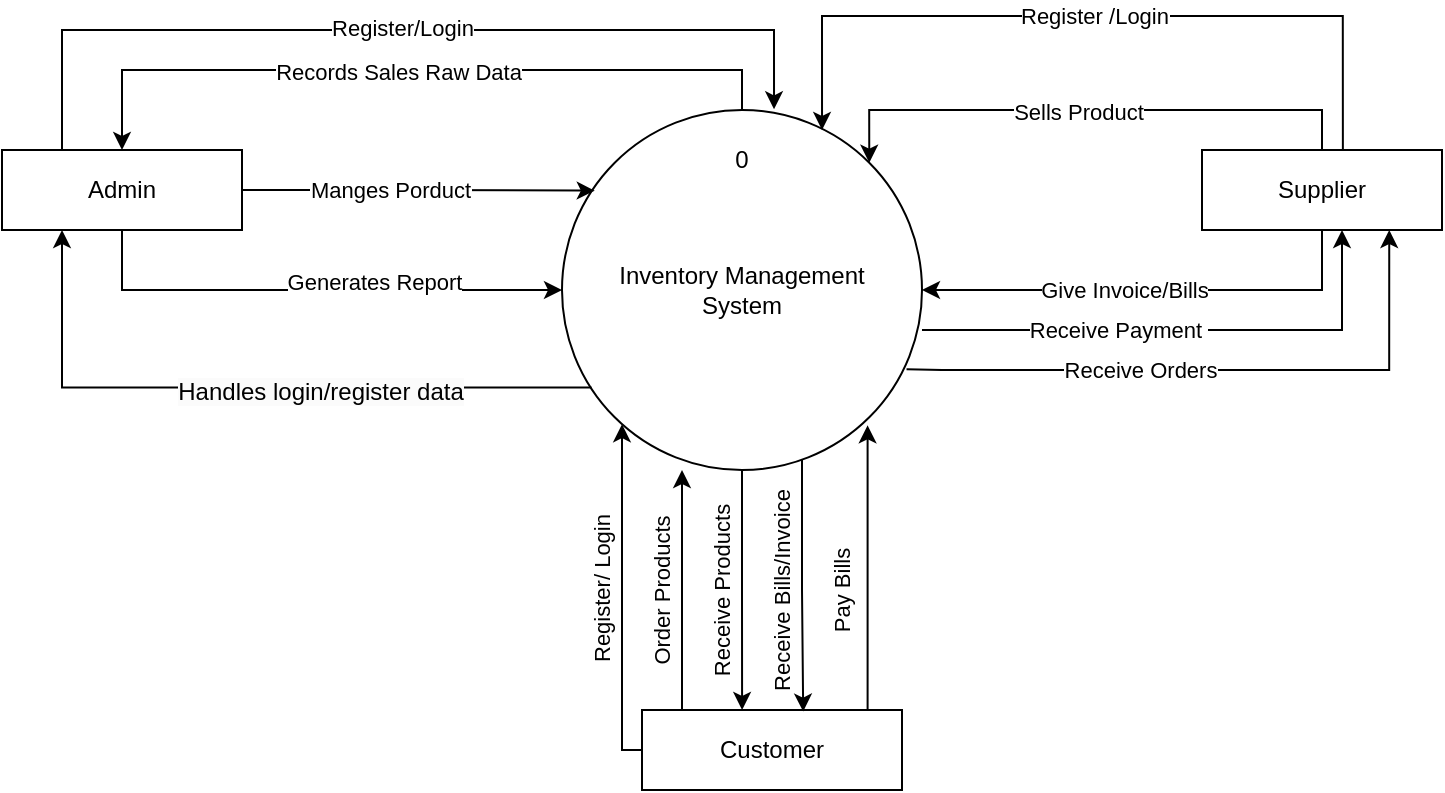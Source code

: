 <mxfile version="25.0.3">
  <diagram name="Page-1" id="eaLU09fEmnGZC2lqrcik">
    <mxGraphModel dx="300" dy="197" grid="1" gridSize="10" guides="1" tooltips="1" connect="1" arrows="1" fold="1" page="1" pageScale="1" pageWidth="827" pageHeight="1169" math="0" shadow="0">
      <root>
        <mxCell id="0" />
        <mxCell id="1" parent="0" />
        <mxCell id="ojg5QFa27PZ13IpogfCh-1" value="Inventory Management&lt;div&gt;System&lt;/div&gt;" style="ellipse;whiteSpace=wrap;html=1;aspect=fixed;" vertex="1" parent="1">
          <mxGeometry x="320" y="180" width="180" height="180" as="geometry" />
        </mxCell>
        <mxCell id="ojg5QFa27PZ13IpogfCh-7" style="edgeStyle=orthogonalEdgeStyle;rounded=0;orthogonalLoop=1;jettySize=auto;html=1;entryX=0.5;entryY=0;entryDx=0;entryDy=0;startArrow=classic;startFill=1;endArrow=none;endFill=0;" edge="1" parent="1" source="ojg5QFa27PZ13IpogfCh-2" target="ojg5QFa27PZ13IpogfCh-1">
          <mxGeometry relative="1" as="geometry">
            <Array as="points">
              <mxPoint x="100" y="160" />
              <mxPoint x="410" y="160" />
            </Array>
          </mxGeometry>
        </mxCell>
        <mxCell id="ojg5QFa27PZ13IpogfCh-9" value="Records Sales Raw Data" style="edgeLabel;html=1;align=center;verticalAlign=middle;resizable=0;points=[];" vertex="1" connectable="0" parent="ojg5QFa27PZ13IpogfCh-7">
          <mxGeometry x="-0.041" y="-1" relative="1" as="geometry">
            <mxPoint as="offset" />
          </mxGeometry>
        </mxCell>
        <mxCell id="ojg5QFa27PZ13IpogfCh-14" style="edgeStyle=orthogonalEdgeStyle;rounded=0;orthogonalLoop=1;jettySize=auto;html=1;" edge="1" parent="1" source="ojg5QFa27PZ13IpogfCh-2" target="ojg5QFa27PZ13IpogfCh-1">
          <mxGeometry relative="1" as="geometry">
            <Array as="points">
              <mxPoint x="100" y="270" />
            </Array>
          </mxGeometry>
        </mxCell>
        <mxCell id="ojg5QFa27PZ13IpogfCh-15" value="Generates Report" style="edgeLabel;html=1;align=center;verticalAlign=middle;resizable=0;points=[];" vertex="1" connectable="0" parent="ojg5QFa27PZ13IpogfCh-14">
          <mxGeometry x="0.243" y="4" relative="1" as="geometry">
            <mxPoint as="offset" />
          </mxGeometry>
        </mxCell>
        <mxCell id="ojg5QFa27PZ13IpogfCh-2" value="Admin" style="rounded=0;whiteSpace=wrap;html=1;" vertex="1" parent="1">
          <mxGeometry x="40" y="200" width="120" height="40" as="geometry" />
        </mxCell>
        <mxCell id="ojg5QFa27PZ13IpogfCh-35" style="edgeStyle=orthogonalEdgeStyle;rounded=0;orthogonalLoop=1;jettySize=auto;html=1;" edge="1" parent="1" source="ojg5QFa27PZ13IpogfCh-3" target="ojg5QFa27PZ13IpogfCh-1">
          <mxGeometry relative="1" as="geometry">
            <Array as="points">
              <mxPoint x="350" y="500" />
            </Array>
          </mxGeometry>
        </mxCell>
        <mxCell id="ojg5QFa27PZ13IpogfCh-36" value="Register/ Login" style="edgeLabel;html=1;align=center;verticalAlign=middle;resizable=0;points=[];rotation=-90;" vertex="1" connectable="0" parent="ojg5QFa27PZ13IpogfCh-35">
          <mxGeometry x="0.106" relative="1" as="geometry">
            <mxPoint x="-10" y="5" as="offset" />
          </mxGeometry>
        </mxCell>
        <mxCell id="ojg5QFa27PZ13IpogfCh-39" value="Order Products" style="edgeLabel;html=1;align=center;verticalAlign=middle;resizable=0;points=[];rotation=-90;" vertex="1" connectable="0" parent="ojg5QFa27PZ13IpogfCh-35">
          <mxGeometry x="0.106" relative="1" as="geometry">
            <mxPoint x="20" y="6" as="offset" />
          </mxGeometry>
        </mxCell>
        <mxCell id="ojg5QFa27PZ13IpogfCh-41" value="Receive Products" style="edgeLabel;html=1;align=center;verticalAlign=middle;resizable=0;points=[];rotation=-90;" vertex="1" connectable="0" parent="ojg5QFa27PZ13IpogfCh-35">
          <mxGeometry x="0.106" relative="1" as="geometry">
            <mxPoint x="50" y="6" as="offset" />
          </mxGeometry>
        </mxCell>
        <mxCell id="ojg5QFa27PZ13IpogfCh-44" value="Receive Bills/Invoice" style="edgeLabel;html=1;align=center;verticalAlign=middle;resizable=0;points=[];rotation=-90;" vertex="1" connectable="0" parent="ojg5QFa27PZ13IpogfCh-35">
          <mxGeometry x="0.106" relative="1" as="geometry">
            <mxPoint x="80" y="6" as="offset" />
          </mxGeometry>
        </mxCell>
        <mxCell id="ojg5QFa27PZ13IpogfCh-48" value="Pay Bills" style="edgeLabel;html=1;align=center;verticalAlign=middle;resizable=0;points=[];rotation=-90;" vertex="1" connectable="0" parent="ojg5QFa27PZ13IpogfCh-35">
          <mxGeometry x="0.106" relative="1" as="geometry">
            <mxPoint x="110" y="6" as="offset" />
          </mxGeometry>
        </mxCell>
        <mxCell id="ojg5QFa27PZ13IpogfCh-38" style="edgeStyle=orthogonalEdgeStyle;rounded=0;orthogonalLoop=1;jettySize=auto;html=1;" edge="1" parent="1">
          <mxGeometry relative="1" as="geometry">
            <mxPoint x="380" y="360" as="targetPoint" />
            <mxPoint x="380" y="480" as="sourcePoint" />
            <Array as="points">
              <mxPoint x="380.29" y="420" />
              <mxPoint x="380.29" y="420" />
            </Array>
          </mxGeometry>
        </mxCell>
        <mxCell id="ojg5QFa27PZ13IpogfCh-3" value="Customer" style="rounded=0;whiteSpace=wrap;html=1;" vertex="1" parent="1">
          <mxGeometry x="360" y="480" width="130" height="40" as="geometry" />
        </mxCell>
        <mxCell id="ojg5QFa27PZ13IpogfCh-19" style="edgeStyle=orthogonalEdgeStyle;rounded=0;orthogonalLoop=1;jettySize=auto;html=1;entryX=1;entryY=0;entryDx=0;entryDy=0;" edge="1" parent="1" source="ojg5QFa27PZ13IpogfCh-4" target="ojg5QFa27PZ13IpogfCh-1">
          <mxGeometry relative="1" as="geometry">
            <Array as="points">
              <mxPoint x="700" y="180" />
              <mxPoint x="474" y="180" />
            </Array>
          </mxGeometry>
        </mxCell>
        <mxCell id="ojg5QFa27PZ13IpogfCh-20" value="Sells Product" style="edgeLabel;html=1;align=center;verticalAlign=middle;resizable=0;points=[];" vertex="1" connectable="0" parent="ojg5QFa27PZ13IpogfCh-19">
          <mxGeometry x="0.046" y="1" relative="1" as="geometry">
            <mxPoint as="offset" />
          </mxGeometry>
        </mxCell>
        <mxCell id="ojg5QFa27PZ13IpogfCh-25" style="edgeStyle=orthogonalEdgeStyle;rounded=0;orthogonalLoop=1;jettySize=auto;html=1;" edge="1" parent="1" source="ojg5QFa27PZ13IpogfCh-4" target="ojg5QFa27PZ13IpogfCh-1">
          <mxGeometry relative="1" as="geometry">
            <Array as="points">
              <mxPoint x="700" y="270" />
            </Array>
          </mxGeometry>
        </mxCell>
        <mxCell id="ojg5QFa27PZ13IpogfCh-26" value="Give Invoice/Bills" style="edgeLabel;html=1;align=center;verticalAlign=middle;resizable=0;points=[];" vertex="1" connectable="0" parent="ojg5QFa27PZ13IpogfCh-25">
          <mxGeometry x="0.12" relative="1" as="geometry">
            <mxPoint as="offset" />
          </mxGeometry>
        </mxCell>
        <mxCell id="ojg5QFa27PZ13IpogfCh-4" value="Supplier" style="rounded=0;whiteSpace=wrap;html=1;" vertex="1" parent="1">
          <mxGeometry x="640" y="200" width="120" height="40" as="geometry" />
        </mxCell>
        <mxCell id="ojg5QFa27PZ13IpogfCh-6" value="0" style="text;html=1;align=center;verticalAlign=middle;whiteSpace=wrap;rounded=0;" vertex="1" parent="1">
          <mxGeometry x="380" y="190" width="60" height="30" as="geometry" />
        </mxCell>
        <mxCell id="ojg5QFa27PZ13IpogfCh-10" style="edgeStyle=orthogonalEdgeStyle;rounded=0;orthogonalLoop=1;jettySize=auto;html=1;exitX=0.25;exitY=0;exitDx=0;exitDy=0;entryX=0.589;entryY=-0.002;entryDx=0;entryDy=0;entryPerimeter=0;" edge="1" parent="1" source="ojg5QFa27PZ13IpogfCh-2" target="ojg5QFa27PZ13IpogfCh-1">
          <mxGeometry relative="1" as="geometry">
            <Array as="points">
              <mxPoint x="70" y="140" />
              <mxPoint x="426" y="140" />
            </Array>
          </mxGeometry>
        </mxCell>
        <mxCell id="ojg5QFa27PZ13IpogfCh-11" value="Register/Login" style="edgeLabel;html=1;align=center;verticalAlign=middle;resizable=0;points=[];" vertex="1" connectable="0" parent="ojg5QFa27PZ13IpogfCh-10">
          <mxGeometry x="0.007" y="1" relative="1" as="geometry">
            <mxPoint as="offset" />
          </mxGeometry>
        </mxCell>
        <mxCell id="ojg5QFa27PZ13IpogfCh-12" style="edgeStyle=orthogonalEdgeStyle;rounded=0;orthogonalLoop=1;jettySize=auto;html=1;entryX=0.091;entryY=0.224;entryDx=0;entryDy=0;entryPerimeter=0;" edge="1" parent="1" source="ojg5QFa27PZ13IpogfCh-2" target="ojg5QFa27PZ13IpogfCh-1">
          <mxGeometry relative="1" as="geometry" />
        </mxCell>
        <mxCell id="ojg5QFa27PZ13IpogfCh-13" value="Manges Porduct" style="edgeLabel;html=1;align=center;verticalAlign=middle;resizable=0;points=[];" vertex="1" connectable="0" parent="ojg5QFa27PZ13IpogfCh-12">
          <mxGeometry x="-0.094" y="-1" relative="1" as="geometry">
            <mxPoint x="-5" as="offset" />
          </mxGeometry>
        </mxCell>
        <mxCell id="ojg5QFa27PZ13IpogfCh-16" style="edgeStyle=orthogonalEdgeStyle;rounded=0;orthogonalLoop=1;jettySize=auto;html=1;exitX=0.25;exitY=1;exitDx=0;exitDy=0;entryX=0.082;entryY=0.771;entryDx=0;entryDy=0;entryPerimeter=0;startArrow=classic;startFill=1;endArrow=none;endFill=0;" edge="1" parent="1" source="ojg5QFa27PZ13IpogfCh-2" target="ojg5QFa27PZ13IpogfCh-1">
          <mxGeometry relative="1" as="geometry" />
        </mxCell>
        <mxCell id="ojg5QFa27PZ13IpogfCh-18" value="&lt;span style=&quot;font-size: 12px; background-color: rgb(251, 251, 251);&quot;&gt;Handles login/register data&lt;/span&gt;" style="edgeLabel;html=1;align=center;verticalAlign=middle;resizable=0;points=[];" vertex="1" connectable="0" parent="ojg5QFa27PZ13IpogfCh-16">
          <mxGeometry x="0.212" y="-2" relative="1" as="geometry">
            <mxPoint as="offset" />
          </mxGeometry>
        </mxCell>
        <mxCell id="ojg5QFa27PZ13IpogfCh-27" style="edgeStyle=orthogonalEdgeStyle;rounded=0;orthogonalLoop=1;jettySize=auto;html=1;entryX=0.914;entryY=0.208;entryDx=0;entryDy=0;entryPerimeter=0;exitX=0.587;exitY=0;exitDx=0;exitDy=0;exitPerimeter=0;startArrow=none;startFill=0;" edge="1" parent="1" source="ojg5QFa27PZ13IpogfCh-4">
          <mxGeometry relative="1" as="geometry">
            <mxPoint x="711" y="190" as="sourcePoint" />
            <mxPoint x="450.02" y="190.0" as="targetPoint" />
            <Array as="points">
              <mxPoint x="710" y="133" />
              <mxPoint x="450" y="133" />
            </Array>
          </mxGeometry>
        </mxCell>
        <mxCell id="ojg5QFa27PZ13IpogfCh-29" value="Register /Login" style="edgeLabel;html=1;align=center;verticalAlign=middle;resizable=0;points=[];" vertex="1" connectable="0" parent="ojg5QFa27PZ13IpogfCh-27">
          <mxGeometry x="-0.004" relative="1" as="geometry">
            <mxPoint as="offset" />
          </mxGeometry>
        </mxCell>
        <mxCell id="ojg5QFa27PZ13IpogfCh-31" style="edgeStyle=orthogonalEdgeStyle;rounded=0;orthogonalLoop=1;jettySize=auto;html=1;entryX=1;entryY=0.611;entryDx=0;entryDy=0;entryPerimeter=0;startArrow=classic;startFill=1;endArrow=none;endFill=0;" edge="1" parent="1" source="ojg5QFa27PZ13IpogfCh-4" target="ojg5QFa27PZ13IpogfCh-1">
          <mxGeometry relative="1" as="geometry">
            <Array as="points">
              <mxPoint x="710" y="290" />
            </Array>
          </mxGeometry>
        </mxCell>
        <mxCell id="ojg5QFa27PZ13IpogfCh-32" value="Receive Payment&amp;nbsp;" style="edgeLabel;html=1;align=center;verticalAlign=middle;resizable=0;points=[];" vertex="1" connectable="0" parent="ojg5QFa27PZ13IpogfCh-31">
          <mxGeometry x="0.251" relative="1" as="geometry">
            <mxPoint as="offset" />
          </mxGeometry>
        </mxCell>
        <mxCell id="ojg5QFa27PZ13IpogfCh-33" style="edgeStyle=orthogonalEdgeStyle;rounded=0;orthogonalLoop=1;jettySize=auto;html=1;entryX=0.957;entryY=0.72;entryDx=0;entryDy=0;entryPerimeter=0;startArrow=classic;startFill=1;endArrow=none;endFill=0;" edge="1" parent="1" target="ojg5QFa27PZ13IpogfCh-1">
          <mxGeometry relative="1" as="geometry">
            <mxPoint x="733.62" y="240" as="sourcePoint" />
            <mxPoint x="510.02" y="292.4" as="targetPoint" />
            <Array as="points">
              <mxPoint x="734" y="310" />
              <mxPoint x="510" y="310" />
            </Array>
          </mxGeometry>
        </mxCell>
        <mxCell id="ojg5QFa27PZ13IpogfCh-34" value="Receive Orders" style="edgeLabel;html=1;align=center;verticalAlign=middle;resizable=0;points=[];" vertex="1" connectable="0" parent="ojg5QFa27PZ13IpogfCh-33">
          <mxGeometry x="0.251" relative="1" as="geometry">
            <mxPoint as="offset" />
          </mxGeometry>
        </mxCell>
        <mxCell id="ojg5QFa27PZ13IpogfCh-40" style="edgeStyle=orthogonalEdgeStyle;rounded=0;orthogonalLoop=1;jettySize=auto;html=1;entryX=0.385;entryY=0;entryDx=0;entryDy=0;entryPerimeter=0;" edge="1" parent="1" source="ojg5QFa27PZ13IpogfCh-1" target="ojg5QFa27PZ13IpogfCh-3">
          <mxGeometry relative="1" as="geometry" />
        </mxCell>
        <mxCell id="ojg5QFa27PZ13IpogfCh-43" style="edgeStyle=orthogonalEdgeStyle;rounded=0;orthogonalLoop=1;jettySize=auto;html=1;entryX=0.62;entryY=0.019;entryDx=0;entryDy=0;entryPerimeter=0;" edge="1" parent="1" source="ojg5QFa27PZ13IpogfCh-1" target="ojg5QFa27PZ13IpogfCh-3">
          <mxGeometry relative="1" as="geometry">
            <Array as="points">
              <mxPoint x="440" y="420" />
              <mxPoint x="441" y="420" />
            </Array>
          </mxGeometry>
        </mxCell>
        <mxCell id="ojg5QFa27PZ13IpogfCh-45" style="edgeStyle=orthogonalEdgeStyle;rounded=0;orthogonalLoop=1;jettySize=auto;html=1;entryX=0.849;entryY=0.876;entryDx=0;entryDy=0;entryPerimeter=0;" edge="1" parent="1" source="ojg5QFa27PZ13IpogfCh-3" target="ojg5QFa27PZ13IpogfCh-1">
          <mxGeometry relative="1" as="geometry">
            <Array as="points">
              <mxPoint x="473" y="350" />
            </Array>
          </mxGeometry>
        </mxCell>
      </root>
    </mxGraphModel>
  </diagram>
</mxfile>
